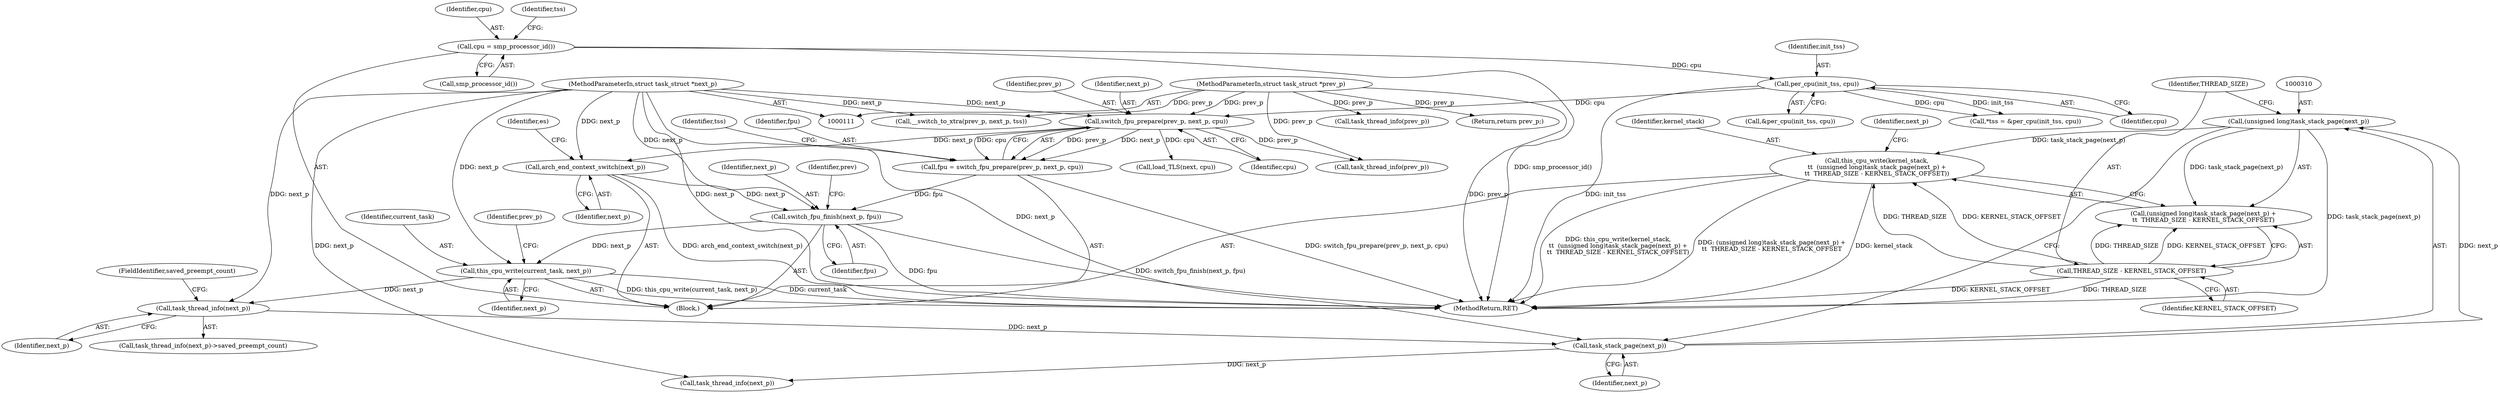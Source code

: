 digraph "0_linux_f647d7c155f069c1a068030255c300663516420e@API" {
"1000306" [label="(Call,this_cpu_write(kernel_stack,\n\t\t  (unsigned long)task_stack_page(next_p) +\n\t\t  THREAD_SIZE - KERNEL_STACK_OFFSET))"];
"1000309" [label="(Call,(unsigned long)task_stack_page(next_p))"];
"1000311" [label="(Call,task_stack_page(next_p))"];
"1000303" [label="(Call,task_thread_info(next_p))"];
"1000290" [label="(Call,this_cpu_write(current_task, next_p))"];
"1000276" [label="(Call,switch_fpu_finish(next_p, fpu))"];
"1000161" [label="(Call,arch_end_context_switch(next_p))"];
"1000145" [label="(Call,switch_fpu_prepare(prev_p, next_p, cpu))"];
"1000112" [label="(MethodParameterIn,struct task_struct *prev_p)"];
"1000113" [label="(MethodParameterIn,struct task_struct *next_p)"];
"1000137" [label="(Call,per_cpu(init_tss, cpu))"];
"1000130" [label="(Call,cpu = smp_processor_id())"];
"1000143" [label="(Call,fpu = switch_fpu_prepare(prev_p, next_p, cpu))"];
"1000313" [label="(Call,THREAD_SIZE - KERNEL_STACK_OFFSET)"];
"1000303" [label="(Call,task_thread_info(next_p))"];
"1000302" [label="(Call,task_thread_info(next_p)->saved_preempt_count)"];
"1000307" [label="(Identifier,kernel_stack)"];
"1000112" [label="(MethodParameterIn,struct task_struct *prev_p)"];
"1000161" [label="(Call,arch_end_context_switch(next_p))"];
"1000277" [label="(Identifier,next_p)"];
"1000143" [label="(Call,fpu = switch_fpu_prepare(prev_p, next_p, cpu))"];
"1000304" [label="(Identifier,next_p)"];
"1000305" [label="(FieldIdentifier,saved_preempt_count)"];
"1000131" [label="(Identifier,cpu)"];
"1000136" [label="(Call,&per_cpu(init_tss, cpu))"];
"1000337" [label="(MethodReturn,RET)"];
"1000150" [label="(Identifier,tss)"];
"1000164" [label="(Identifier,es)"];
"1000276" [label="(Call,switch_fpu_finish(next_p, fpu))"];
"1000278" [label="(Identifier,fpu)"];
"1000313" [label="(Call,THREAD_SIZE - KERNEL_STACK_OFFSET)"];
"1000291" [label="(Identifier,current_task)"];
"1000306" [label="(Call,this_cpu_write(kernel_stack,\n\t\t  (unsigned long)task_stack_page(next_p) +\n\t\t  THREAD_SIZE - KERNEL_STACK_OFFSET))"];
"1000134" [label="(Call,*tss = &per_cpu(init_tss, cpu))"];
"1000281" [label="(Identifier,prev)"];
"1000290" [label="(Call,this_cpu_write(current_task, next_p))"];
"1000144" [label="(Identifier,fpu)"];
"1000311" [label="(Call,task_stack_page(next_p))"];
"1000327" [label="(Call,task_thread_info(prev_p))"];
"1000315" [label="(Identifier,KERNEL_STACK_OFFSET)"];
"1000296" [label="(Identifier,prev_p)"];
"1000135" [label="(Identifier,tss)"];
"1000148" [label="(Identifier,cpu)"];
"1000137" [label="(Call,per_cpu(init_tss, cpu))"];
"1000162" [label="(Identifier,next_p)"];
"1000314" [label="(Identifier,THREAD_SIZE)"];
"1000308" [label="(Call,(unsigned long)task_stack_page(next_p) +\n\t\t  THREAD_SIZE - KERNEL_STACK_OFFSET)"];
"1000335" [label="(Return,return prev_p;)"];
"1000322" [label="(Identifier,next_p)"];
"1000158" [label="(Call,load_TLS(next, cpu))"];
"1000331" [label="(Call,__switch_to_xtra(prev_p, next_p, tss))"];
"1000138" [label="(Identifier,init_tss)"];
"1000292" [label="(Identifier,next_p)"];
"1000146" [label="(Identifier,prev_p)"];
"1000295" [label="(Call,task_thread_info(prev_p))"];
"1000321" [label="(Call,task_thread_info(next_p))"];
"1000114" [label="(Block,)"];
"1000312" [label="(Identifier,next_p)"];
"1000309" [label="(Call,(unsigned long)task_stack_page(next_p))"];
"1000139" [label="(Identifier,cpu)"];
"1000147" [label="(Identifier,next_p)"];
"1000113" [label="(MethodParameterIn,struct task_struct *next_p)"];
"1000130" [label="(Call,cpu = smp_processor_id())"];
"1000132" [label="(Call,smp_processor_id())"];
"1000145" [label="(Call,switch_fpu_prepare(prev_p, next_p, cpu))"];
"1000306" -> "1000114"  [label="AST: "];
"1000306" -> "1000308"  [label="CFG: "];
"1000307" -> "1000306"  [label="AST: "];
"1000308" -> "1000306"  [label="AST: "];
"1000322" -> "1000306"  [label="CFG: "];
"1000306" -> "1000337"  [label="DDG: kernel_stack"];
"1000306" -> "1000337"  [label="DDG: this_cpu_write(kernel_stack,\n\t\t  (unsigned long)task_stack_page(next_p) +\n\t\t  THREAD_SIZE - KERNEL_STACK_OFFSET)"];
"1000306" -> "1000337"  [label="DDG: (unsigned long)task_stack_page(next_p) +\n\t\t  THREAD_SIZE - KERNEL_STACK_OFFSET"];
"1000309" -> "1000306"  [label="DDG: task_stack_page(next_p)"];
"1000313" -> "1000306"  [label="DDG: THREAD_SIZE"];
"1000313" -> "1000306"  [label="DDG: KERNEL_STACK_OFFSET"];
"1000309" -> "1000308"  [label="AST: "];
"1000309" -> "1000311"  [label="CFG: "];
"1000310" -> "1000309"  [label="AST: "];
"1000311" -> "1000309"  [label="AST: "];
"1000314" -> "1000309"  [label="CFG: "];
"1000309" -> "1000337"  [label="DDG: task_stack_page(next_p)"];
"1000309" -> "1000308"  [label="DDG: task_stack_page(next_p)"];
"1000311" -> "1000309"  [label="DDG: next_p"];
"1000311" -> "1000312"  [label="CFG: "];
"1000312" -> "1000311"  [label="AST: "];
"1000303" -> "1000311"  [label="DDG: next_p"];
"1000113" -> "1000311"  [label="DDG: next_p"];
"1000311" -> "1000321"  [label="DDG: next_p"];
"1000303" -> "1000302"  [label="AST: "];
"1000303" -> "1000304"  [label="CFG: "];
"1000304" -> "1000303"  [label="AST: "];
"1000305" -> "1000303"  [label="CFG: "];
"1000290" -> "1000303"  [label="DDG: next_p"];
"1000113" -> "1000303"  [label="DDG: next_p"];
"1000290" -> "1000114"  [label="AST: "];
"1000290" -> "1000292"  [label="CFG: "];
"1000291" -> "1000290"  [label="AST: "];
"1000292" -> "1000290"  [label="AST: "];
"1000296" -> "1000290"  [label="CFG: "];
"1000290" -> "1000337"  [label="DDG: current_task"];
"1000290" -> "1000337"  [label="DDG: this_cpu_write(current_task, next_p)"];
"1000276" -> "1000290"  [label="DDG: next_p"];
"1000113" -> "1000290"  [label="DDG: next_p"];
"1000276" -> "1000114"  [label="AST: "];
"1000276" -> "1000278"  [label="CFG: "];
"1000277" -> "1000276"  [label="AST: "];
"1000278" -> "1000276"  [label="AST: "];
"1000281" -> "1000276"  [label="CFG: "];
"1000276" -> "1000337"  [label="DDG: fpu"];
"1000276" -> "1000337"  [label="DDG: switch_fpu_finish(next_p, fpu)"];
"1000161" -> "1000276"  [label="DDG: next_p"];
"1000113" -> "1000276"  [label="DDG: next_p"];
"1000143" -> "1000276"  [label="DDG: fpu"];
"1000161" -> "1000114"  [label="AST: "];
"1000161" -> "1000162"  [label="CFG: "];
"1000162" -> "1000161"  [label="AST: "];
"1000164" -> "1000161"  [label="CFG: "];
"1000161" -> "1000337"  [label="DDG: arch_end_context_switch(next_p)"];
"1000145" -> "1000161"  [label="DDG: next_p"];
"1000113" -> "1000161"  [label="DDG: next_p"];
"1000145" -> "1000143"  [label="AST: "];
"1000145" -> "1000148"  [label="CFG: "];
"1000146" -> "1000145"  [label="AST: "];
"1000147" -> "1000145"  [label="AST: "];
"1000148" -> "1000145"  [label="AST: "];
"1000143" -> "1000145"  [label="CFG: "];
"1000145" -> "1000143"  [label="DDG: prev_p"];
"1000145" -> "1000143"  [label="DDG: next_p"];
"1000145" -> "1000143"  [label="DDG: cpu"];
"1000112" -> "1000145"  [label="DDG: prev_p"];
"1000113" -> "1000145"  [label="DDG: next_p"];
"1000137" -> "1000145"  [label="DDG: cpu"];
"1000145" -> "1000158"  [label="DDG: cpu"];
"1000145" -> "1000295"  [label="DDG: prev_p"];
"1000112" -> "1000111"  [label="AST: "];
"1000112" -> "1000337"  [label="DDG: prev_p"];
"1000112" -> "1000295"  [label="DDG: prev_p"];
"1000112" -> "1000327"  [label="DDG: prev_p"];
"1000112" -> "1000331"  [label="DDG: prev_p"];
"1000112" -> "1000335"  [label="DDG: prev_p"];
"1000113" -> "1000111"  [label="AST: "];
"1000113" -> "1000337"  [label="DDG: next_p"];
"1000113" -> "1000321"  [label="DDG: next_p"];
"1000113" -> "1000331"  [label="DDG: next_p"];
"1000137" -> "1000136"  [label="AST: "];
"1000137" -> "1000139"  [label="CFG: "];
"1000138" -> "1000137"  [label="AST: "];
"1000139" -> "1000137"  [label="AST: "];
"1000136" -> "1000137"  [label="CFG: "];
"1000137" -> "1000337"  [label="DDG: init_tss"];
"1000137" -> "1000134"  [label="DDG: init_tss"];
"1000137" -> "1000134"  [label="DDG: cpu"];
"1000130" -> "1000137"  [label="DDG: cpu"];
"1000130" -> "1000114"  [label="AST: "];
"1000130" -> "1000132"  [label="CFG: "];
"1000131" -> "1000130"  [label="AST: "];
"1000132" -> "1000130"  [label="AST: "];
"1000135" -> "1000130"  [label="CFG: "];
"1000130" -> "1000337"  [label="DDG: smp_processor_id()"];
"1000143" -> "1000114"  [label="AST: "];
"1000144" -> "1000143"  [label="AST: "];
"1000150" -> "1000143"  [label="CFG: "];
"1000143" -> "1000337"  [label="DDG: switch_fpu_prepare(prev_p, next_p, cpu)"];
"1000313" -> "1000308"  [label="AST: "];
"1000313" -> "1000315"  [label="CFG: "];
"1000314" -> "1000313"  [label="AST: "];
"1000315" -> "1000313"  [label="AST: "];
"1000308" -> "1000313"  [label="CFG: "];
"1000313" -> "1000337"  [label="DDG: KERNEL_STACK_OFFSET"];
"1000313" -> "1000337"  [label="DDG: THREAD_SIZE"];
"1000313" -> "1000308"  [label="DDG: THREAD_SIZE"];
"1000313" -> "1000308"  [label="DDG: KERNEL_STACK_OFFSET"];
}
